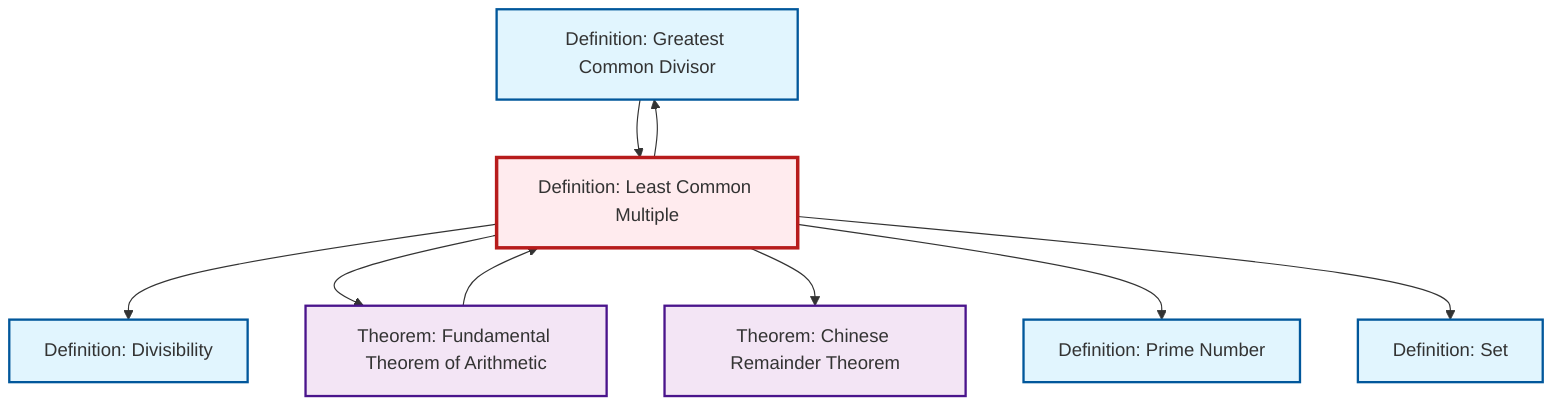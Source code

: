graph TD
    classDef definition fill:#e1f5fe,stroke:#01579b,stroke-width:2px
    classDef theorem fill:#f3e5f5,stroke:#4a148c,stroke-width:2px
    classDef axiom fill:#fff3e0,stroke:#e65100,stroke-width:2px
    classDef example fill:#e8f5e9,stroke:#1b5e20,stroke-width:2px
    classDef current fill:#ffebee,stroke:#b71c1c,stroke-width:3px
    thm-chinese-remainder["Theorem: Chinese Remainder Theorem"]:::theorem
    def-gcd["Definition: Greatest Common Divisor"]:::definition
    thm-fundamental-arithmetic["Theorem: Fundamental Theorem of Arithmetic"]:::theorem
    def-set["Definition: Set"]:::definition
    def-lcm["Definition: Least Common Multiple"]:::definition
    def-prime["Definition: Prime Number"]:::definition
    def-divisibility["Definition: Divisibility"]:::definition
    def-lcm --> def-divisibility
    def-lcm --> def-gcd
    thm-fundamental-arithmetic --> def-lcm
    def-gcd --> def-lcm
    def-lcm --> thm-fundamental-arithmetic
    def-lcm --> thm-chinese-remainder
    def-lcm --> def-prime
    def-lcm --> def-set
    class def-lcm current